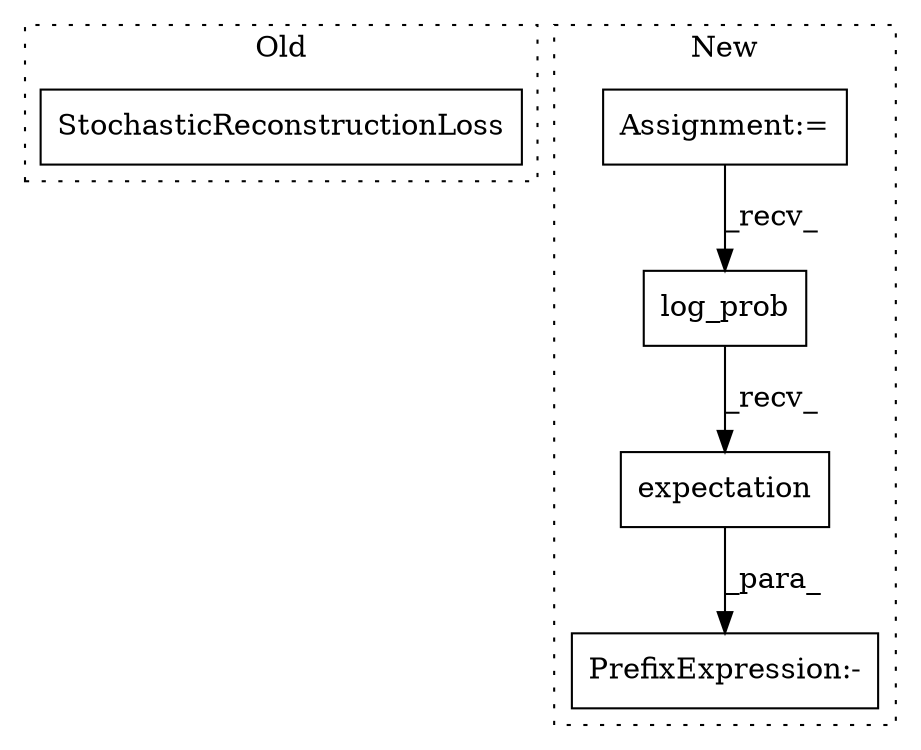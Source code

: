 digraph G {
subgraph cluster0 {
1 [label="StochasticReconstructionLoss" a="32" s="523,567" l="29,1" shape="box"];
label = "Old";
style="dotted";
}
subgraph cluster1 {
2 [label="log_prob" a="32" s="505" l="10" shape="box"];
3 [label="PrefixExpression:-" a="38" s="496" l="1" shape="box"];
4 [label="expectation" a="32" s="516,535" l="12,1" shape="box"];
5 [label="Assignment:=" a="7" s="365" l="7" shape="box"];
label = "New";
style="dotted";
}
2 -> 4 [label="_recv_"];
4 -> 3 [label="_para_"];
5 -> 2 [label="_recv_"];
}